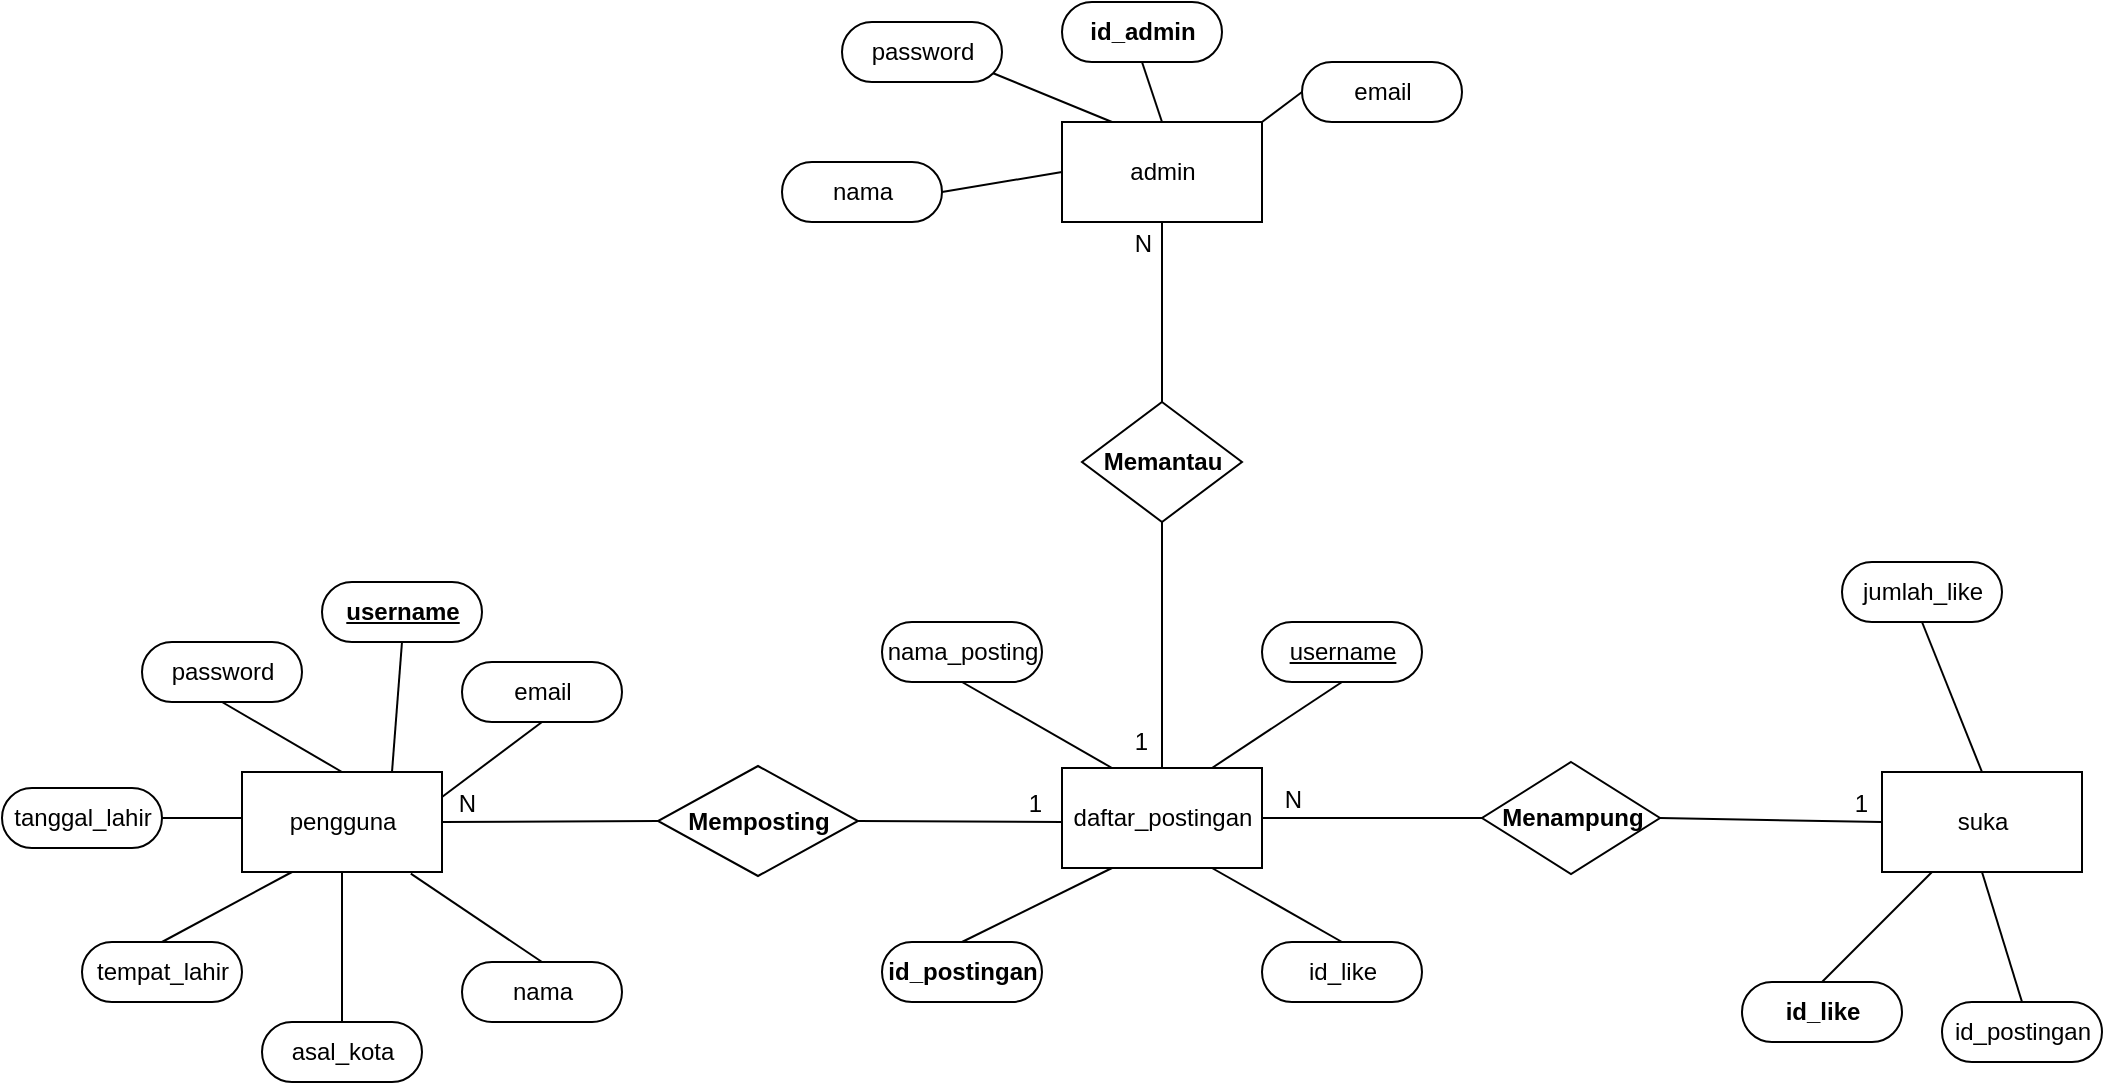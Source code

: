 <mxfile version="13.7.9" type="device"><diagram id="R2lEEEUBdFMjLlhIrx00" name="Page-1"><mxGraphModel dx="768" dy="482" grid="1" gridSize="10" guides="1" tooltips="1" connect="1" arrows="1" fold="1" page="1" pageScale="1" pageWidth="1100" pageHeight="850" math="0" shadow="0" extFonts="Permanent Marker^https://fonts.googleapis.com/css?family=Permanent+Marker"><root><mxCell id="0"/><mxCell id="1" parent="0"/><mxCell id="_BpC-9h2uVCCdCx0Vpl8-1" value="pengguna" style="html=1;dashed=0;whitespace=wrap;" parent="1" vertex="1"><mxGeometry x="130" y="435" width="100" height="50" as="geometry"/></mxCell><mxCell id="_BpC-9h2uVCCdCx0Vpl8-2" value="daftar_postingan" style="html=1;dashed=0;whitespace=wrap;" parent="1" vertex="1"><mxGeometry x="540" y="433" width="100" height="50" as="geometry"/></mxCell><mxCell id="_BpC-9h2uVCCdCx0Vpl8-3" value="suka" style="html=1;dashed=0;whitespace=wrap;" parent="1" vertex="1"><mxGeometry x="950" y="435" width="100" height="50" as="geometry"/></mxCell><mxCell id="_BpC-9h2uVCCdCx0Vpl8-4" value="admin" style="html=1;dashed=0;whitespace=wrap;" parent="1" vertex="1"><mxGeometry x="540" y="110" width="100" height="50" as="geometry"/></mxCell><mxCell id="_BpC-9h2uVCCdCx0Vpl8-5" value="&lt;b&gt;Memposting&lt;/b&gt;" style="shape=rhombus;html=1;dashed=0;whitespace=wrap;perimeter=rhombusPerimeter;" parent="1" vertex="1"><mxGeometry x="338" y="432" width="100" height="55" as="geometry"/></mxCell><mxCell id="_BpC-9h2uVCCdCx0Vpl8-6" value="&lt;b&gt;Menampung&lt;/b&gt;" style="shape=rhombus;html=1;dashed=0;whitespace=wrap;perimeter=rhombusPerimeter;" parent="1" vertex="1"><mxGeometry x="750" y="430" width="89" height="56" as="geometry"/></mxCell><mxCell id="_BpC-9h2uVCCdCx0Vpl8-7" value="&lt;b&gt;Memantau&lt;/b&gt;" style="shape=rhombus;html=1;dashed=0;whitespace=wrap;perimeter=rhombusPerimeter;" parent="1" vertex="1"><mxGeometry x="550" y="250" width="80" height="60" as="geometry"/></mxCell><mxCell id="_BpC-9h2uVCCdCx0Vpl8-8" value="" style="endArrow=none;html=1;rounded=0;exitX=1;exitY=0.5;exitDx=0;exitDy=0;" parent="1" source="_BpC-9h2uVCCdCx0Vpl8-5" edge="1"><mxGeometry relative="1" as="geometry"><mxPoint x="440" y="460" as="sourcePoint"/><mxPoint x="540" y="460" as="targetPoint"/></mxGeometry></mxCell><mxCell id="_BpC-9h2uVCCdCx0Vpl8-9" value="1" style="resizable=0;html=1;align=right;verticalAlign=bottom;" parent="_BpC-9h2uVCCdCx0Vpl8-8" connectable="0" vertex="1"><mxGeometry x="1" relative="1" as="geometry"><mxPoint x="-9.29" as="offset"/></mxGeometry></mxCell><mxCell id="_BpC-9h2uVCCdCx0Vpl8-10" value="" style="endArrow=none;html=1;rounded=0;entryX=0;entryY=0.5;entryDx=0;entryDy=0;" parent="1" target="_BpC-9h2uVCCdCx0Vpl8-5" edge="1"><mxGeometry relative="1" as="geometry"><mxPoint x="230" y="460" as="sourcePoint"/><mxPoint x="340" y="460" as="targetPoint"/></mxGeometry></mxCell><mxCell id="_BpC-9h2uVCCdCx0Vpl8-11" value="N" style="resizable=0;html=1;align=right;verticalAlign=bottom;" parent="_BpC-9h2uVCCdCx0Vpl8-10" connectable="0" vertex="1"><mxGeometry x="1" relative="1" as="geometry"><mxPoint x="-90" as="offset"/></mxGeometry></mxCell><mxCell id="_BpC-9h2uVCCdCx0Vpl8-12" value="" style="endArrow=none;html=1;rounded=0;exitX=1;exitY=0.5;exitDx=0;exitDy=0;entryX=0;entryY=0.5;entryDx=0;entryDy=0;" parent="1" source="_BpC-9h2uVCCdCx0Vpl8-6" target="_BpC-9h2uVCCdCx0Vpl8-3" edge="1"><mxGeometry relative="1" as="geometry"><mxPoint x="420" y="470" as="sourcePoint"/><mxPoint x="550" y="470" as="targetPoint"/></mxGeometry></mxCell><mxCell id="_BpC-9h2uVCCdCx0Vpl8-13" value="1" style="resizable=0;html=1;align=right;verticalAlign=bottom;" parent="_BpC-9h2uVCCdCx0Vpl8-12" connectable="0" vertex="1"><mxGeometry x="1" relative="1" as="geometry"><mxPoint x="-6" as="offset"/></mxGeometry></mxCell><mxCell id="_BpC-9h2uVCCdCx0Vpl8-16" value="" style="endArrow=none;html=1;rounded=0;exitX=1;exitY=0.5;exitDx=0;exitDy=0;entryX=0;entryY=0.5;entryDx=0;entryDy=0;" parent="1" source="_BpC-9h2uVCCdCx0Vpl8-2" target="_BpC-9h2uVCCdCx0Vpl8-6" edge="1"><mxGeometry relative="1" as="geometry"><mxPoint x="660" y="457.83" as="sourcePoint"/><mxPoint x="770" y="457.83" as="targetPoint"/></mxGeometry></mxCell><mxCell id="_BpC-9h2uVCCdCx0Vpl8-17" value="N" style="resizable=0;html=1;align=right;verticalAlign=bottom;" parent="_BpC-9h2uVCCdCx0Vpl8-16" connectable="0" vertex="1"><mxGeometry x="1" relative="1" as="geometry"><mxPoint x="-89.96" y="-1" as="offset"/></mxGeometry></mxCell><mxCell id="_BpC-9h2uVCCdCx0Vpl8-18" value="" style="endArrow=none;html=1;rounded=0;exitX=0.5;exitY=1;exitDx=0;exitDy=0;entryX=0.5;entryY=0;entryDx=0;entryDy=0;" parent="1" source="_BpC-9h2uVCCdCx0Vpl8-4" target="_BpC-9h2uVCCdCx0Vpl8-7" edge="1"><mxGeometry relative="1" as="geometry"><mxPoint x="590" y="190" as="sourcePoint"/><mxPoint x="780" y="470" as="targetPoint"/></mxGeometry></mxCell><mxCell id="_BpC-9h2uVCCdCx0Vpl8-19" value="N" style="resizable=0;html=1;align=right;verticalAlign=bottom;" parent="_BpC-9h2uVCCdCx0Vpl8-18" connectable="0" vertex="1"><mxGeometry x="1" relative="1" as="geometry"><mxPoint x="-5" y="-70.29" as="offset"/></mxGeometry></mxCell><mxCell id="_BpC-9h2uVCCdCx0Vpl8-20" value="" style="endArrow=none;html=1;rounded=0;exitX=0.5;exitY=1;exitDx=0;exitDy=0;entryX=0.5;entryY=0;entryDx=0;entryDy=0;" parent="1" source="_BpC-9h2uVCCdCx0Vpl8-7" target="_BpC-9h2uVCCdCx0Vpl8-2" edge="1"><mxGeometry relative="1" as="geometry"><mxPoint x="420" y="470" as="sourcePoint"/><mxPoint x="550" y="470" as="targetPoint"/></mxGeometry></mxCell><mxCell id="_BpC-9h2uVCCdCx0Vpl8-21" value="1" style="resizable=0;html=1;align=right;verticalAlign=bottom;" parent="_BpC-9h2uVCCdCx0Vpl8-20" connectable="0" vertex="1"><mxGeometry x="1" relative="1" as="geometry"><mxPoint x="-6.29" y="-5" as="offset"/></mxGeometry></mxCell><mxCell id="_BpC-9h2uVCCdCx0Vpl8-23" value="&lt;u&gt;username&lt;/u&gt;" style="html=1;dashed=0;whitespace=wrap;shape=mxgraph.dfd.start;fontStyle=1" parent="1" vertex="1"><mxGeometry x="170" y="340" width="80" height="30" as="geometry"/></mxCell><mxCell id="_BpC-9h2uVCCdCx0Vpl8-24" value="password" style="html=1;dashed=0;whitespace=wrap;shape=mxgraph.dfd.start" parent="1" vertex="1"><mxGeometry x="80" y="370" width="80" height="30" as="geometry"/></mxCell><mxCell id="_BpC-9h2uVCCdCx0Vpl8-25" value="tanggal_lahir" style="html=1;dashed=0;whitespace=wrap;shape=mxgraph.dfd.start" parent="1" vertex="1"><mxGeometry x="10" y="443" width="80" height="30" as="geometry"/></mxCell><mxCell id="_BpC-9h2uVCCdCx0Vpl8-26" value="tempat_lahir" style="html=1;dashed=0;whitespace=wrap;shape=mxgraph.dfd.start" parent="1" vertex="1"><mxGeometry x="50" y="520" width="80" height="30" as="geometry"/></mxCell><mxCell id="_BpC-9h2uVCCdCx0Vpl8-27" value="asal_kota" style="html=1;dashed=0;whitespace=wrap;shape=mxgraph.dfd.start" parent="1" vertex="1"><mxGeometry x="140" y="560" width="80" height="30" as="geometry"/></mxCell><mxCell id="_BpC-9h2uVCCdCx0Vpl8-28" value="id_postingan" style="html=1;dashed=0;whitespace=wrap;shape=mxgraph.dfd.start;fontStyle=1" parent="1" vertex="1"><mxGeometry x="450" y="520" width="80" height="30" as="geometry"/></mxCell><mxCell id="_BpC-9h2uVCCdCx0Vpl8-29" value="id_like" style="html=1;dashed=0;whitespace=wrap;shape=mxgraph.dfd.start" parent="1" vertex="1"><mxGeometry x="640" y="520" width="80" height="30" as="geometry"/></mxCell><mxCell id="_BpC-9h2uVCCdCx0Vpl8-30" value="&lt;u&gt;username&lt;/u&gt;" style="html=1;dashed=0;whitespace=wrap;shape=mxgraph.dfd.start" parent="1" vertex="1"><mxGeometry x="640" y="360" width="80" height="30" as="geometry"/></mxCell><mxCell id="_BpC-9h2uVCCdCx0Vpl8-31" value="nama_posting" style="html=1;dashed=0;whitespace=wrap;shape=mxgraph.dfd.start" parent="1" vertex="1"><mxGeometry x="450" y="360" width="80" height="30" as="geometry"/></mxCell><mxCell id="_BpC-9h2uVCCdCx0Vpl8-32" value="id_like" style="html=1;dashed=0;whitespace=wrap;shape=mxgraph.dfd.start;fontStyle=1" parent="1" vertex="1"><mxGeometry x="880" y="540" width="80" height="30" as="geometry"/></mxCell><mxCell id="_BpC-9h2uVCCdCx0Vpl8-33" value="id_postingan&lt;span style=&quot;color: rgba(0 , 0 , 0 , 0) ; font-family: monospace ; font-size: 0px&quot;&gt;%3CmxGraphModel%3E%3Croot%3E%3CmxCell%20id%3D%220%22%2F%3E%3CmxCell%20id%3D%221%22%20parent%3D%220%22%2F%3E%3CmxCell%20id%3D%222%22%20value%3D%22id_like%22%20style%3D%22html%3D1%3Bdashed%3D0%3Bwhitespace%3Dwrap%3Bshape%3Dmxgraph.dfd.start%22%20vertex%3D%221%22%20parent%3D%221%22%3E%3CmxGeometry%20x%3D%22880%22%20y%3D%22540%22%20width%3D%2280%22%20height%3D%2230%22%20as%3D%22geometry%22%2F%3E%3C%2FmxCell%3E%3C%2Froot%3E%3C%2FmxGraphModel%3E&lt;/span&gt;" style="html=1;dashed=0;whitespace=wrap;shape=mxgraph.dfd.start" parent="1" vertex="1"><mxGeometry x="980" y="550" width="80" height="30" as="geometry"/></mxCell><mxCell id="_BpC-9h2uVCCdCx0Vpl8-34" value="jumlah_like" style="html=1;dashed=0;whitespace=wrap;shape=mxgraph.dfd.start" parent="1" vertex="1"><mxGeometry x="930" y="330" width="80" height="30" as="geometry"/></mxCell><mxCell id="_BpC-9h2uVCCdCx0Vpl8-37" value="id_admin" style="html=1;dashed=0;whitespace=wrap;shape=mxgraph.dfd.start;fontStyle=1" parent="1" vertex="1"><mxGeometry x="540" y="50" width="80" height="30" as="geometry"/></mxCell><mxCell id="_BpC-9h2uVCCdCx0Vpl8-38" value="password" style="html=1;dashed=0;whitespace=wrap;shape=mxgraph.dfd.start" parent="1" vertex="1"><mxGeometry x="430" y="60" width="80" height="30" as="geometry"/></mxCell><mxCell id="_BpC-9h2uVCCdCx0Vpl8-39" value="nama" style="html=1;dashed=0;whitespace=wrap;shape=mxgraph.dfd.start" parent="1" vertex="1"><mxGeometry x="400" y="130" width="80" height="30" as="geometry"/></mxCell><mxCell id="_BpC-9h2uVCCdCx0Vpl8-40" value="nama" style="html=1;dashed=0;whitespace=wrap;shape=mxgraph.dfd.start" parent="1" vertex="1"><mxGeometry x="240" y="530" width="80" height="30" as="geometry"/></mxCell><mxCell id="_BpC-9h2uVCCdCx0Vpl8-41" value="" style="endArrow=none;html=1;rounded=0;exitX=1;exitY=0.5;exitDx=0;exitDy=0;exitPerimeter=0;entryX=0;entryY=0.5;entryDx=0;entryDy=0;" parent="1" source="_BpC-9h2uVCCdCx0Vpl8-39" target="_BpC-9h2uVCCdCx0Vpl8-4" edge="1"><mxGeometry relative="1" as="geometry"><mxPoint x="470" y="270" as="sourcePoint"/><mxPoint x="630" y="270" as="targetPoint"/></mxGeometry></mxCell><mxCell id="_BpC-9h2uVCCdCx0Vpl8-42" value="" style="endArrow=none;html=1;rounded=0;exitX=0;exitY=0;exitDx=75.605;exitDy=25.605;exitPerimeter=0;entryX=0.25;entryY=0;entryDx=0;entryDy=0;" parent="1" source="_BpC-9h2uVCCdCx0Vpl8-38" target="_BpC-9h2uVCCdCx0Vpl8-4" edge="1"><mxGeometry relative="1" as="geometry"><mxPoint x="490" y="155" as="sourcePoint"/><mxPoint x="550" y="145" as="targetPoint"/></mxGeometry></mxCell><mxCell id="_BpC-9h2uVCCdCx0Vpl8-43" value="" style="endArrow=none;html=1;rounded=0;exitX=0.5;exitY=0.5;exitDx=0;exitDy=15.0;exitPerimeter=0;entryX=0.5;entryY=0;entryDx=0;entryDy=0;" parent="1" source="_BpC-9h2uVCCdCx0Vpl8-37" target="_BpC-9h2uVCCdCx0Vpl8-4" edge="1"><mxGeometry relative="1" as="geometry"><mxPoint x="525.605" y="105.605" as="sourcePoint"/><mxPoint x="560.1" y="121.55" as="targetPoint"/></mxGeometry></mxCell><mxCell id="_BpC-9h2uVCCdCx0Vpl8-44" value="" style="endArrow=none;html=1;rounded=0;exitX=0.5;exitY=0.5;exitDx=0;exitDy=15.0;exitPerimeter=0;entryX=0.75;entryY=0;entryDx=0;entryDy=0;" parent="1" source="_BpC-9h2uVCCdCx0Vpl8-23" target="_BpC-9h2uVCCdCx0Vpl8-1" edge="1"><mxGeometry relative="1" as="geometry"><mxPoint x="470" y="270" as="sourcePoint"/><mxPoint x="630" y="270" as="targetPoint"/></mxGeometry></mxCell><mxCell id="_BpC-9h2uVCCdCx0Vpl8-45" value="" style="endArrow=none;html=1;rounded=0;exitX=0.5;exitY=0.5;exitDx=0;exitDy=15.0;exitPerimeter=0;entryX=0.5;entryY=0;entryDx=0;entryDy=0;" parent="1" source="_BpC-9h2uVCCdCx0Vpl8-24" target="_BpC-9h2uVCCdCx0Vpl8-1" edge="1"><mxGeometry relative="1" as="geometry"><mxPoint x="220" y="380" as="sourcePoint"/><mxPoint x="215" y="445" as="targetPoint"/></mxGeometry></mxCell><mxCell id="_BpC-9h2uVCCdCx0Vpl8-46" value="" style="endArrow=none;html=1;rounded=0;exitX=1;exitY=0.5;exitDx=0;exitDy=0;exitPerimeter=0;" parent="1" source="_BpC-9h2uVCCdCx0Vpl8-25" edge="1"><mxGeometry relative="1" as="geometry"><mxPoint x="130" y="410" as="sourcePoint"/><mxPoint x="130" y="458" as="targetPoint"/></mxGeometry></mxCell><mxCell id="_BpC-9h2uVCCdCx0Vpl8-47" value="" style="endArrow=none;html=1;rounded=0;exitX=0.5;exitY=0.5;exitDx=0;exitDy=-15.0;exitPerimeter=0;entryX=0.25;entryY=1;entryDx=0;entryDy=0;" parent="1" source="_BpC-9h2uVCCdCx0Vpl8-26" target="_BpC-9h2uVCCdCx0Vpl8-1" edge="1"><mxGeometry relative="1" as="geometry"><mxPoint x="100" y="468" as="sourcePoint"/><mxPoint x="140" y="468" as="targetPoint"/></mxGeometry></mxCell><mxCell id="_BpC-9h2uVCCdCx0Vpl8-48" value="" style="endArrow=none;html=1;rounded=0;exitX=0.5;exitY=0.5;exitDx=0;exitDy=-15.0;exitPerimeter=0;entryX=0.5;entryY=1;entryDx=0;entryDy=0;" parent="1" source="_BpC-9h2uVCCdCx0Vpl8-27" target="_BpC-9h2uVCCdCx0Vpl8-1" edge="1"><mxGeometry relative="1" as="geometry"><mxPoint x="100" y="530" as="sourcePoint"/><mxPoint x="165" y="495" as="targetPoint"/></mxGeometry></mxCell><mxCell id="_BpC-9h2uVCCdCx0Vpl8-49" value="" style="endArrow=none;html=1;rounded=0;exitX=0.5;exitY=0.5;exitDx=0;exitDy=-15.0;exitPerimeter=0;entryX=0.844;entryY=1.017;entryDx=0;entryDy=0;entryPerimeter=0;" parent="1" source="_BpC-9h2uVCCdCx0Vpl8-40" target="_BpC-9h2uVCCdCx0Vpl8-1" edge="1"><mxGeometry relative="1" as="geometry"><mxPoint x="190" y="570" as="sourcePoint"/><mxPoint x="190" y="495" as="targetPoint"/></mxGeometry></mxCell><mxCell id="_BpC-9h2uVCCdCx0Vpl8-50" value="" style="endArrow=none;html=1;rounded=0;exitX=0.5;exitY=0.5;exitDx=0;exitDy=-15.0;exitPerimeter=0;entryX=0.25;entryY=1;entryDx=0;entryDy=0;" parent="1" source="_BpC-9h2uVCCdCx0Vpl8-28" target="_BpC-9h2uVCCdCx0Vpl8-2" edge="1"><mxGeometry relative="1" as="geometry"><mxPoint x="290" y="540" as="sourcePoint"/><mxPoint x="224.4" y="495.85" as="targetPoint"/></mxGeometry></mxCell><mxCell id="_BpC-9h2uVCCdCx0Vpl8-51" value="" style="endArrow=none;html=1;rounded=0;exitX=0.5;exitY=0.5;exitDx=0;exitDy=-15.0;exitPerimeter=0;entryX=0.75;entryY=1;entryDx=0;entryDy=0;" parent="1" source="_BpC-9h2uVCCdCx0Vpl8-29" target="_BpC-9h2uVCCdCx0Vpl8-2" edge="1"><mxGeometry relative="1" as="geometry"><mxPoint x="500" y="530" as="sourcePoint"/><mxPoint x="575" y="493" as="targetPoint"/></mxGeometry></mxCell><mxCell id="_BpC-9h2uVCCdCx0Vpl8-52" value="" style="endArrow=none;html=1;rounded=0;exitX=0.75;exitY=0;exitDx=0;exitDy=0;entryX=0.5;entryY=0.5;entryDx=0;entryDy=15.0;entryPerimeter=0;" parent="1" source="_BpC-9h2uVCCdCx0Vpl8-2" target="_BpC-9h2uVCCdCx0Vpl8-30" edge="1"><mxGeometry relative="1" as="geometry"><mxPoint x="690" y="530" as="sourcePoint"/><mxPoint x="625" y="493" as="targetPoint"/></mxGeometry></mxCell><mxCell id="_BpC-9h2uVCCdCx0Vpl8-53" value="" style="endArrow=none;html=1;rounded=0;exitX=0.25;exitY=0;exitDx=0;exitDy=0;entryX=0.5;entryY=0.5;entryDx=0;entryDy=15.0;entryPerimeter=0;" parent="1" source="_BpC-9h2uVCCdCx0Vpl8-2" target="_BpC-9h2uVCCdCx0Vpl8-31" edge="1"><mxGeometry relative="1" as="geometry"><mxPoint x="625" y="443.0" as="sourcePoint"/><mxPoint x="690" y="400" as="targetPoint"/></mxGeometry></mxCell><mxCell id="_BpC-9h2uVCCdCx0Vpl8-54" value="" style="endArrow=none;html=1;rounded=0;exitX=0.5;exitY=0;exitDx=0;exitDy=0;entryX=0.5;entryY=0.5;entryDx=0;entryDy=15.0;entryPerimeter=0;" parent="1" source="_BpC-9h2uVCCdCx0Vpl8-3" target="_BpC-9h2uVCCdCx0Vpl8-34" edge="1"><mxGeometry relative="1" as="geometry"><mxPoint x="625" y="443.0" as="sourcePoint"/><mxPoint x="690" y="400" as="targetPoint"/></mxGeometry></mxCell><mxCell id="_BpC-9h2uVCCdCx0Vpl8-55" value="" style="endArrow=none;html=1;rounded=0;exitX=0.5;exitY=0.5;exitDx=0;exitDy=-15.0;entryX=0.25;entryY=1;entryDx=0;entryDy=0;exitPerimeter=0;" parent="1" source="_BpC-9h2uVCCdCx0Vpl8-32" target="_BpC-9h2uVCCdCx0Vpl8-3" edge="1"><mxGeometry relative="1" as="geometry"><mxPoint x="1010" y="445" as="sourcePoint"/><mxPoint x="980" y="370" as="targetPoint"/></mxGeometry></mxCell><mxCell id="_BpC-9h2uVCCdCx0Vpl8-56" value="" style="endArrow=none;html=1;rounded=0;exitX=0.5;exitY=0.5;exitDx=0;exitDy=-15.0;entryX=0.5;entryY=1;entryDx=0;entryDy=0;exitPerimeter=0;" parent="1" source="_BpC-9h2uVCCdCx0Vpl8-33" target="_BpC-9h2uVCCdCx0Vpl8-3" edge="1"><mxGeometry relative="1" as="geometry"><mxPoint x="930" y="550" as="sourcePoint"/><mxPoint x="985" y="495" as="targetPoint"/></mxGeometry></mxCell><mxCell id="AsH-Oh7A0yHlckoMUrB3-1" value="email" style="html=1;dashed=0;whitespace=wrap;shape=mxgraph.dfd.start" parent="1" vertex="1"><mxGeometry x="240" y="380" width="80" height="30" as="geometry"/></mxCell><mxCell id="AsH-Oh7A0yHlckoMUrB3-2" value="" style="endArrow=none;html=1;rounded=0;exitX=0.5;exitY=0.5;exitDx=0;exitDy=15;exitPerimeter=0;entryX=1;entryY=0.25;entryDx=0;entryDy=0;" parent="1" source="AsH-Oh7A0yHlckoMUrB3-1" target="_BpC-9h2uVCCdCx0Vpl8-1" edge="1"><mxGeometry relative="1" as="geometry"><mxPoint x="220" y="380" as="sourcePoint"/><mxPoint x="215" y="445" as="targetPoint"/></mxGeometry></mxCell><mxCell id="AsH-Oh7A0yHlckoMUrB3-3" value="email" style="html=1;dashed=0;whitespace=wrap;shape=mxgraph.dfd.start" parent="1" vertex="1"><mxGeometry x="660" y="80" width="80" height="30" as="geometry"/></mxCell><mxCell id="AsH-Oh7A0yHlckoMUrB3-4" value="" style="endArrow=none;html=1;rounded=0;exitX=0;exitY=0.5;exitDx=0;exitDy=0;exitPerimeter=0;entryX=1;entryY=0;entryDx=0;entryDy=0;" parent="1" source="AsH-Oh7A0yHlckoMUrB3-3" target="_BpC-9h2uVCCdCx0Vpl8-4" edge="1"><mxGeometry relative="1" as="geometry"><mxPoint x="590" y="90" as="sourcePoint"/><mxPoint x="600" y="120" as="targetPoint"/></mxGeometry></mxCell></root></mxGraphModel></diagram></mxfile>